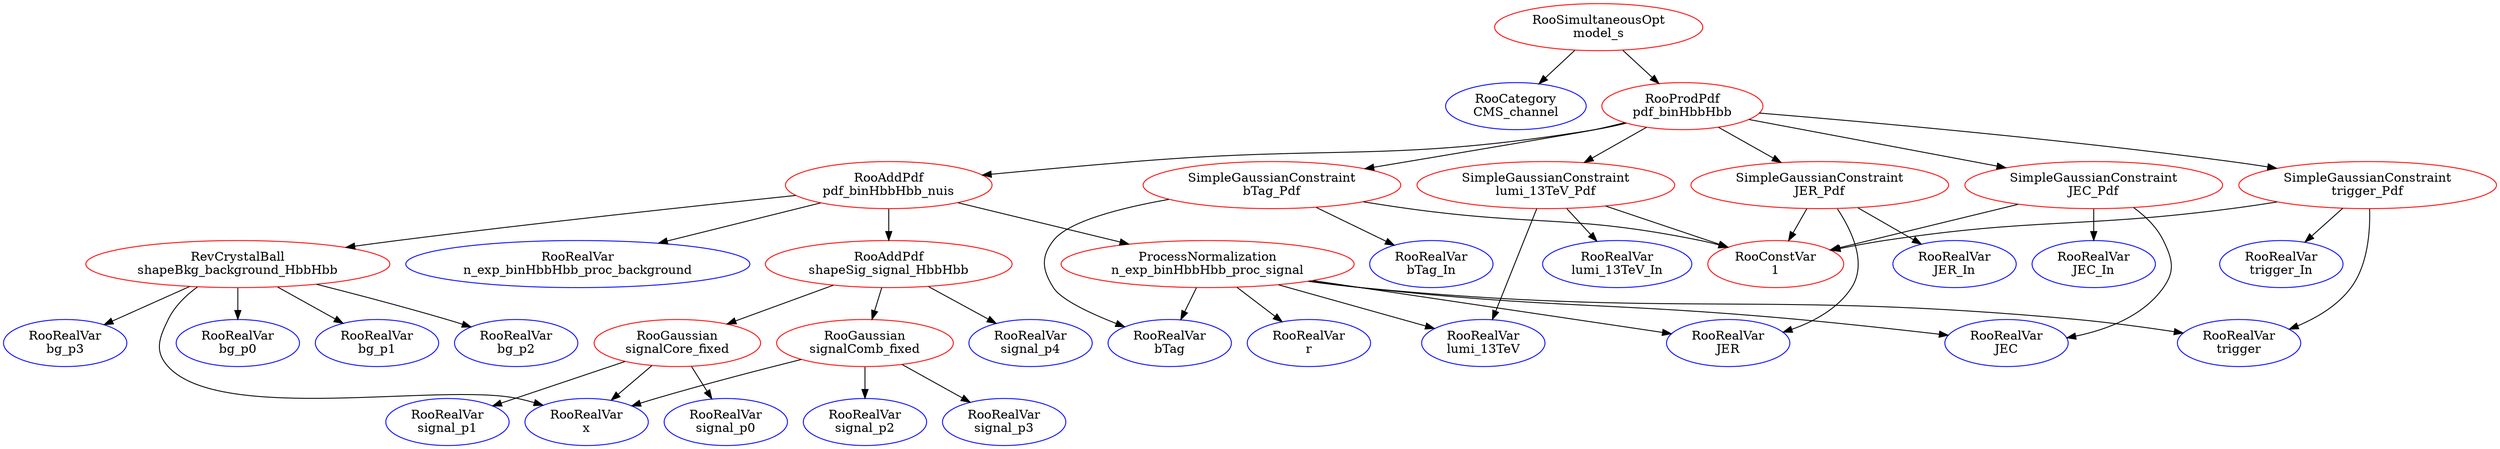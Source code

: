 digraph model_s{
"model_s" [ color=red, label="RooSimultaneousOpt\nmodel_s"];
"CMS_channel" [ color=blue, label="RooCategory\nCMS_channel"];
"pdf_binHbbHbb" [ color=red, label="RooProdPdf\npdf_binHbbHbb"];
"pdf_binHbbHbb_nuis" [ color=red, label="RooAddPdf\npdf_binHbbHbb_nuis"];
"shapeSig_signal_HbbHbb" [ color=red, label="RooAddPdf\nshapeSig_signal_HbbHbb"];
"signalCore_fixed" [ color=red, label="RooGaussian\nsignalCore_fixed"];
"signal_p0" [ color=blue, label="RooRealVar\nsignal_p0"];
"signal_p1" [ color=blue, label="RooRealVar\nsignal_p1"];
"x" [ color=blue, label="RooRealVar\nx"];
"signal_p4" [ color=blue, label="RooRealVar\nsignal_p4"];
"signalComb_fixed" [ color=red, label="RooGaussian\nsignalComb_fixed"];
"signal_p2" [ color=blue, label="RooRealVar\nsignal_p2"];
"signal_p3" [ color=blue, label="RooRealVar\nsignal_p3"];
"shapeBkg_background_HbbHbb" [ color=red, label="RevCrystalBall\nshapeBkg_background_HbbHbb"];
"bg_p0" [ color=blue, label="RooRealVar\nbg_p0"];
"bg_p1" [ color=blue, label="RooRealVar\nbg_p1"];
"bg_p2" [ color=blue, label="RooRealVar\nbg_p2"];
"bg_p3" [ color=blue, label="RooRealVar\nbg_p3"];
"n_exp_binHbbHbb_proc_signal" [ color=red, label="ProcessNormalization\nn_exp_binHbbHbb_proc_signal"];
"lumi_13TeV" [ color=blue, label="RooRealVar\nlumi_13TeV"];
"bTag" [ color=blue, label="RooRealVar\nbTag"];
"JER" [ color=blue, label="RooRealVar\nJER"];
"JEC" [ color=blue, label="RooRealVar\nJEC"];
"trigger" [ color=blue, label="RooRealVar\ntrigger"];
"r" [ color=blue, label="RooRealVar\nr"];
"n_exp_binHbbHbb_proc_background" [ color=blue, label="RooRealVar\nn_exp_binHbbHbb_proc_background"];
"lumi_13TeV_Pdf" [ color=red, label="SimpleGaussianConstraint\nlumi_13TeV_Pdf"];
"1" [ color=red, label="RooConstVar\n1"];
"lumi_13TeV_In" [ color=blue, label="RooRealVar\nlumi_13TeV_In"];
"bTag_Pdf" [ color=red, label="SimpleGaussianConstraint\nbTag_Pdf"];
"bTag_In" [ color=blue, label="RooRealVar\nbTag_In"];
"JER_Pdf" [ color=red, label="SimpleGaussianConstraint\nJER_Pdf"];
"JER_In" [ color=blue, label="RooRealVar\nJER_In"];
"JEC_Pdf" [ color=red, label="SimpleGaussianConstraint\nJEC_Pdf"];
"JEC_In" [ color=blue, label="RooRealVar\nJEC_In"];
"trigger_Pdf" [ color=red, label="SimpleGaussianConstraint\ntrigger_Pdf"];
"trigger_In" [ color=blue, label="RooRealVar\ntrigger_In"];
"lumi_13TeV_Pdf" -> "lumi_13TeV_In";
"lumi_13TeV_Pdf" -> "lumi_13TeV";
"lumi_13TeV_Pdf" -> "1";
"bTag_Pdf" -> "1";
"bTag_Pdf" -> "bTag_In";
"bTag_Pdf" -> "bTag";
"JER_Pdf" -> "1";
"JER_Pdf" -> "JER";
"JER_Pdf" -> "JER_In";
"JEC_Pdf" -> "1";
"JEC_Pdf" -> "JEC_In";
"JEC_Pdf" -> "JEC";
"trigger_Pdf" -> "1";
"trigger_Pdf" -> "trigger";
"trigger_Pdf" -> "trigger_In";
"n_exp_binHbbHbb_proc_signal" -> "r";
"n_exp_binHbbHbb_proc_signal" -> "lumi_13TeV";
"n_exp_binHbbHbb_proc_signal" -> "JER";
"n_exp_binHbbHbb_proc_signal" -> "trigger";
"n_exp_binHbbHbb_proc_signal" -> "bTag";
"n_exp_binHbbHbb_proc_signal" -> "JEC";
"pdf_binHbbHbb" -> "lumi_13TeV_Pdf";
"pdf_binHbbHbb" -> "bTag_Pdf";
"pdf_binHbbHbb" -> "JER_Pdf";
"pdf_binHbbHbb" -> "JEC_Pdf";
"pdf_binHbbHbb" -> "trigger_Pdf";
"pdf_binHbbHbb" -> "pdf_binHbbHbb_nuis";
"pdf_binHbbHbb_nuis" -> "n_exp_binHbbHbb_proc_background";
"pdf_binHbbHbb_nuis" -> "n_exp_binHbbHbb_proc_signal";
"pdf_binHbbHbb_nuis" -> "shapeSig_signal_HbbHbb";
"pdf_binHbbHbb_nuis" -> "shapeBkg_background_HbbHbb";
"shapeSig_signal_HbbHbb" -> "signalCore_fixed";
"shapeSig_signal_HbbHbb" -> "signal_p4";
"shapeSig_signal_HbbHbb" -> "signalComb_fixed";
"signalCore_fixed" -> "x";
"signalCore_fixed" -> "signal_p0";
"signalCore_fixed" -> "signal_p1";
"signalComb_fixed" -> "x";
"signalComb_fixed" -> "signal_p2";
"signalComb_fixed" -> "signal_p3";
"shapeBkg_background_HbbHbb" -> "x";
"shapeBkg_background_HbbHbb" -> "bg_p0";
"shapeBkg_background_HbbHbb" -> "bg_p1";
"shapeBkg_background_HbbHbb" -> "bg_p2";
"shapeBkg_background_HbbHbb" -> "bg_p3";
"model_s" -> "CMS_channel";
"model_s" -> "pdf_binHbbHbb";
}
